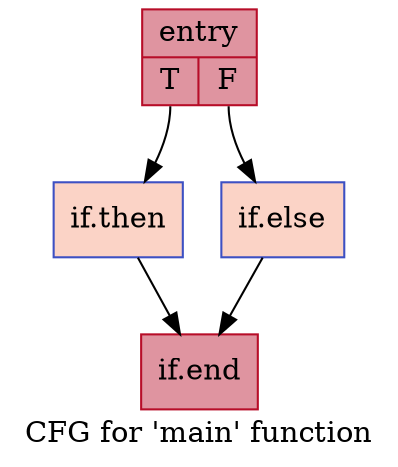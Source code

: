 digraph "CFG for 'main' function" {
	label="CFG for 'main' function";

	Node0x5643d78062e0 [shape=record,color="#b70d28ff", style=filled, fillcolor="#b70d2870",label="{entry|{<s0>T|<s1>F}}"];
	Node0x5643d78062e0:s0 -> Node0x5643d78067c0;
	Node0x5643d78062e0:s1 -> Node0x5643d7806830;
	Node0x5643d78067c0 [shape=record,color="#3d50c3ff", style=filled, fillcolor="#f59c7d70",label="{if.then}"];
	Node0x5643d78067c0 -> Node0x5643d7807020;
	Node0x5643d7806830 [shape=record,color="#3d50c3ff", style=filled, fillcolor="#f59c7d70",label="{if.else}"];
	Node0x5643d7806830 -> Node0x5643d7807020;
	Node0x5643d7807020 [shape=record,color="#b70d28ff", style=filled, fillcolor="#b70d2870",label="{if.end}"];
}
